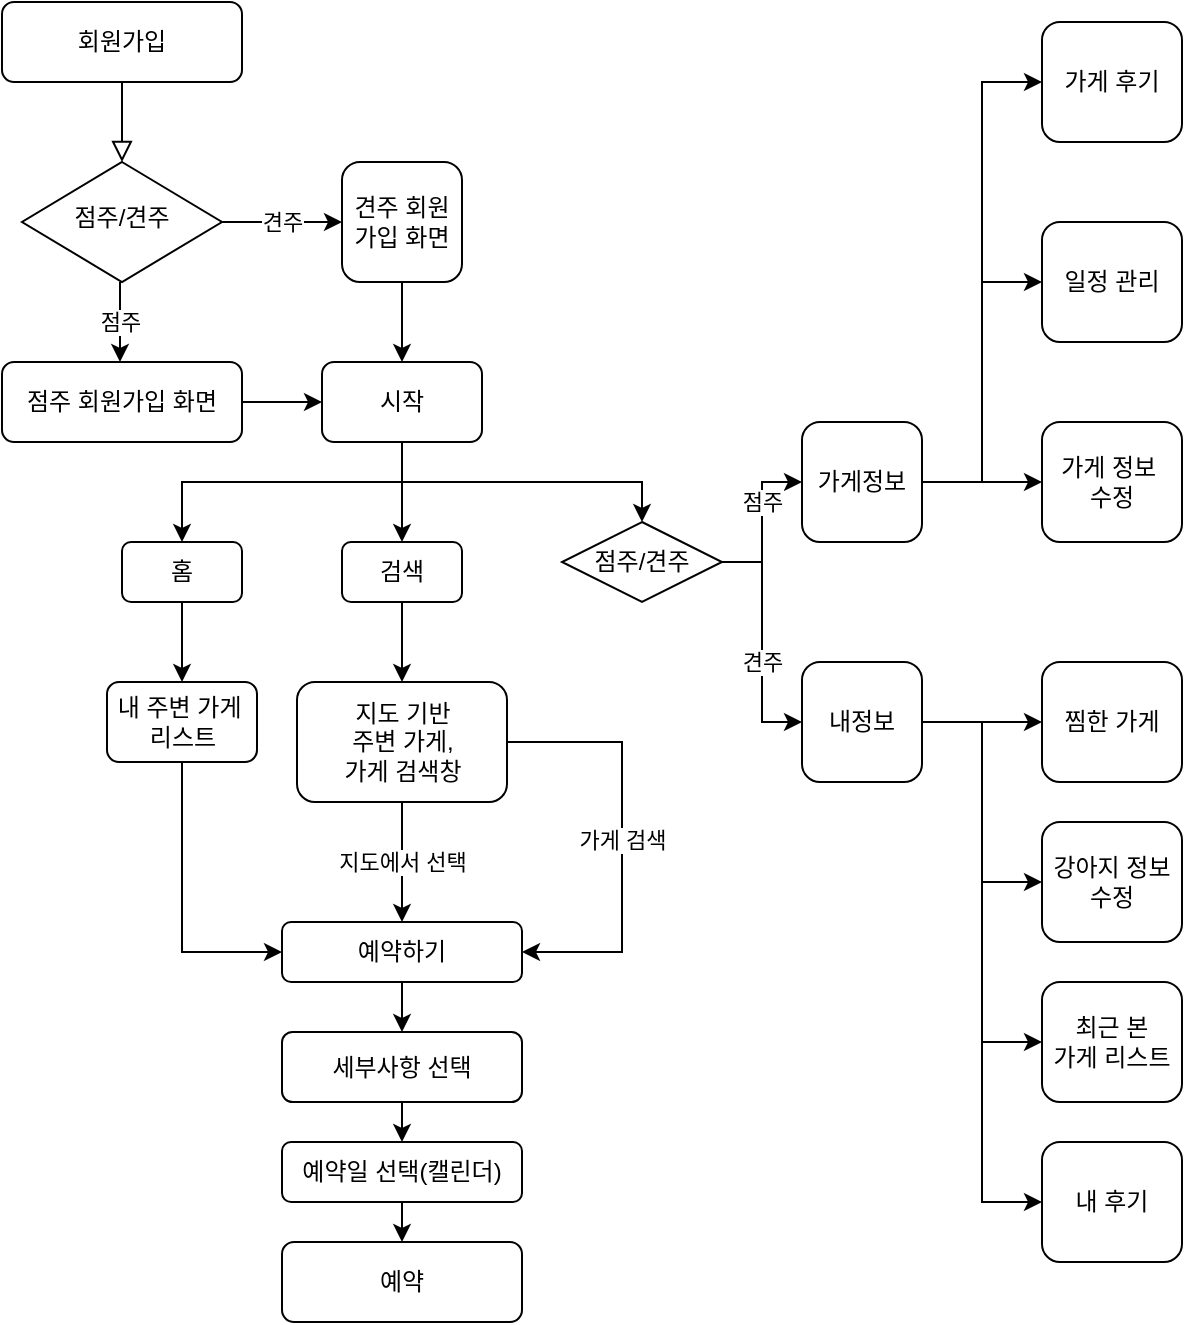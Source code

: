 <mxfile version="20.1.1" type="github">
  <diagram id="C5RBs43oDa-KdzZeNtuy" name="Page-1">
    <mxGraphModel dx="1422" dy="754" grid="1" gridSize="10" guides="1" tooltips="1" connect="1" arrows="1" fold="1" page="1" pageScale="1" pageWidth="827" pageHeight="1169" math="0" shadow="0">
      <root>
        <mxCell id="WIyWlLk6GJQsqaUBKTNV-0" />
        <mxCell id="WIyWlLk6GJQsqaUBKTNV-1" parent="WIyWlLk6GJQsqaUBKTNV-0" />
        <mxCell id="WIyWlLk6GJQsqaUBKTNV-2" value="" style="rounded=0;html=1;jettySize=auto;orthogonalLoop=1;fontSize=11;endArrow=block;endFill=0;endSize=8;strokeWidth=1;shadow=0;labelBackgroundColor=none;edgeStyle=orthogonalEdgeStyle;" parent="WIyWlLk6GJQsqaUBKTNV-1" source="WIyWlLk6GJQsqaUBKTNV-3" target="WIyWlLk6GJQsqaUBKTNV-6" edge="1">
          <mxGeometry relative="1" as="geometry" />
        </mxCell>
        <mxCell id="WIyWlLk6GJQsqaUBKTNV-3" value="회원가입" style="rounded=1;whiteSpace=wrap;html=1;fontSize=12;glass=0;strokeWidth=1;shadow=0;" parent="WIyWlLk6GJQsqaUBKTNV-1" vertex="1">
          <mxGeometry x="40" y="40" width="120" height="40" as="geometry" />
        </mxCell>
        <mxCell id="WIyWlLk6GJQsqaUBKTNV-6" value="점주/견주" style="rhombus;whiteSpace=wrap;html=1;shadow=0;fontFamily=Helvetica;fontSize=12;align=center;strokeWidth=1;spacing=6;spacingTop=-4;" parent="WIyWlLk6GJQsqaUBKTNV-1" vertex="1">
          <mxGeometry x="50" y="120" width="100" height="60" as="geometry" />
        </mxCell>
        <mxCell id="x1hdNiSzUFcVpO14SwNH-13" style="edgeStyle=orthogonalEdgeStyle;rounded=0;orthogonalLoop=1;jettySize=auto;html=1;exitX=0.5;exitY=1;exitDx=0;exitDy=0;" edge="1" parent="WIyWlLk6GJQsqaUBKTNV-1" source="WIyWlLk6GJQsqaUBKTNV-7" target="x1hdNiSzUFcVpO14SwNH-14">
          <mxGeometry relative="1" as="geometry">
            <mxPoint x="240" y="220" as="targetPoint" />
          </mxGeometry>
        </mxCell>
        <mxCell id="WIyWlLk6GJQsqaUBKTNV-7" value="견주 회원가입 화면" style="rounded=1;whiteSpace=wrap;html=1;fontSize=12;glass=0;strokeWidth=1;shadow=0;" parent="WIyWlLk6GJQsqaUBKTNV-1" vertex="1">
          <mxGeometry x="210" y="120" width="60" height="60" as="geometry" />
        </mxCell>
        <mxCell id="x1hdNiSzUFcVpO14SwNH-15" value="" style="edgeStyle=orthogonalEdgeStyle;rounded=0;orthogonalLoop=1;jettySize=auto;html=1;" edge="1" parent="WIyWlLk6GJQsqaUBKTNV-1" source="x1hdNiSzUFcVpO14SwNH-3" target="x1hdNiSzUFcVpO14SwNH-14">
          <mxGeometry relative="1" as="geometry" />
        </mxCell>
        <mxCell id="x1hdNiSzUFcVpO14SwNH-3" value="점주 회원가입 화면" style="rounded=1;whiteSpace=wrap;html=1;" vertex="1" parent="WIyWlLk6GJQsqaUBKTNV-1">
          <mxGeometry x="40" y="220" width="120" height="40" as="geometry" />
        </mxCell>
        <mxCell id="x1hdNiSzUFcVpO14SwNH-24" value="" style="edgeStyle=orthogonalEdgeStyle;rounded=0;orthogonalLoop=1;jettySize=auto;html=1;" edge="1" parent="WIyWlLk6GJQsqaUBKTNV-1" source="x1hdNiSzUFcVpO14SwNH-14" target="x1hdNiSzUFcVpO14SwNH-21">
          <mxGeometry relative="1" as="geometry" />
        </mxCell>
        <mxCell id="x1hdNiSzUFcVpO14SwNH-14" value="시작" style="rounded=1;whiteSpace=wrap;html=1;" vertex="1" parent="WIyWlLk6GJQsqaUBKTNV-1">
          <mxGeometry x="200" y="220" width="80" height="40" as="geometry" />
        </mxCell>
        <mxCell id="x1hdNiSzUFcVpO14SwNH-47" value="" style="edgeStyle=orthogonalEdgeStyle;rounded=0;orthogonalLoop=1;jettySize=auto;html=1;" edge="1" parent="WIyWlLk6GJQsqaUBKTNV-1" source="x1hdNiSzUFcVpO14SwNH-20" target="x1hdNiSzUFcVpO14SwNH-46">
          <mxGeometry relative="1" as="geometry" />
        </mxCell>
        <mxCell id="x1hdNiSzUFcVpO14SwNH-20" value="홈" style="rounded=1;whiteSpace=wrap;html=1;" vertex="1" parent="WIyWlLk6GJQsqaUBKTNV-1">
          <mxGeometry x="100" y="310" width="60" height="30" as="geometry" />
        </mxCell>
        <mxCell id="x1hdNiSzUFcVpO14SwNH-49" value="" style="edgeStyle=orthogonalEdgeStyle;rounded=0;orthogonalLoop=1;jettySize=auto;html=1;" edge="1" parent="WIyWlLk6GJQsqaUBKTNV-1" source="x1hdNiSzUFcVpO14SwNH-21" target="x1hdNiSzUFcVpO14SwNH-48">
          <mxGeometry relative="1" as="geometry" />
        </mxCell>
        <mxCell id="x1hdNiSzUFcVpO14SwNH-21" value="검색" style="rounded=1;whiteSpace=wrap;html=1;" vertex="1" parent="WIyWlLk6GJQsqaUBKTNV-1">
          <mxGeometry x="210" y="310" width="60" height="30" as="geometry" />
        </mxCell>
        <mxCell id="x1hdNiSzUFcVpO14SwNH-28" value="" style="endArrow=classic;html=1;rounded=0;entryX=0.5;entryY=0;entryDx=0;entryDy=0;" edge="1" parent="WIyWlLk6GJQsqaUBKTNV-1" target="x1hdNiSzUFcVpO14SwNH-20">
          <mxGeometry width="50" height="50" relative="1" as="geometry">
            <mxPoint x="240" y="280" as="sourcePoint" />
            <mxPoint x="440" y="320" as="targetPoint" />
            <Array as="points">
              <mxPoint x="130" y="280" />
            </Array>
          </mxGeometry>
        </mxCell>
        <mxCell id="x1hdNiSzUFcVpO14SwNH-29" value="점주/견주" style="rhombus;whiteSpace=wrap;html=1;" vertex="1" parent="WIyWlLk6GJQsqaUBKTNV-1">
          <mxGeometry x="320" y="300" width="80" height="40" as="geometry" />
        </mxCell>
        <mxCell id="x1hdNiSzUFcVpO14SwNH-30" value="" style="endArrow=classic;html=1;rounded=0;entryX=0.5;entryY=0;entryDx=0;entryDy=0;exitX=0.5;exitY=1;exitDx=0;exitDy=0;" edge="1" parent="WIyWlLk6GJQsqaUBKTNV-1">
          <mxGeometry relative="1" as="geometry">
            <mxPoint x="99" y="180" as="sourcePoint" />
            <mxPoint x="99" y="220" as="targetPoint" />
          </mxGeometry>
        </mxCell>
        <mxCell id="x1hdNiSzUFcVpO14SwNH-31" value="점주" style="edgeLabel;resizable=0;html=1;align=center;verticalAlign=middle;" connectable="0" vertex="1" parent="x1hdNiSzUFcVpO14SwNH-30">
          <mxGeometry relative="1" as="geometry" />
        </mxCell>
        <mxCell id="x1hdNiSzUFcVpO14SwNH-32" value="" style="endArrow=classic;html=1;rounded=0;entryX=0;entryY=0.5;entryDx=0;entryDy=0;exitX=1;exitY=0.5;exitDx=0;exitDy=0;" edge="1" parent="WIyWlLk6GJQsqaUBKTNV-1" source="WIyWlLk6GJQsqaUBKTNV-6" target="WIyWlLk6GJQsqaUBKTNV-7">
          <mxGeometry relative="1" as="geometry">
            <mxPoint x="360" y="340" as="sourcePoint" />
            <mxPoint x="460" y="340" as="targetPoint" />
          </mxGeometry>
        </mxCell>
        <mxCell id="x1hdNiSzUFcVpO14SwNH-33" value="견주" style="edgeLabel;resizable=0;html=1;align=center;verticalAlign=middle;" connectable="0" vertex="1" parent="x1hdNiSzUFcVpO14SwNH-32">
          <mxGeometry relative="1" as="geometry" />
        </mxCell>
        <mxCell id="x1hdNiSzUFcVpO14SwNH-34" value="" style="endArrow=classic;html=1;rounded=0;entryX=0.5;entryY=0;entryDx=0;entryDy=0;" edge="1" parent="WIyWlLk6GJQsqaUBKTNV-1" target="x1hdNiSzUFcVpO14SwNH-29">
          <mxGeometry width="50" height="50" relative="1" as="geometry">
            <mxPoint x="240" y="280" as="sourcePoint" />
            <mxPoint x="440" y="320" as="targetPoint" />
            <Array as="points">
              <mxPoint x="360" y="280" />
            </Array>
          </mxGeometry>
        </mxCell>
        <mxCell id="x1hdNiSzUFcVpO14SwNH-36" value="" style="endArrow=none;html=1;rounded=0;exitX=1;exitY=0.5;exitDx=0;exitDy=0;" edge="1" parent="WIyWlLk6GJQsqaUBKTNV-1" source="x1hdNiSzUFcVpO14SwNH-29">
          <mxGeometry width="50" height="50" relative="1" as="geometry">
            <mxPoint x="390" y="370" as="sourcePoint" />
            <mxPoint x="420" y="320" as="targetPoint" />
          </mxGeometry>
        </mxCell>
        <mxCell id="x1hdNiSzUFcVpO14SwNH-63" value="" style="edgeStyle=orthogonalEdgeStyle;rounded=0;orthogonalLoop=1;jettySize=auto;html=1;" edge="1" parent="WIyWlLk6GJQsqaUBKTNV-1" source="x1hdNiSzUFcVpO14SwNH-39" target="x1hdNiSzUFcVpO14SwNH-62">
          <mxGeometry relative="1" as="geometry" />
        </mxCell>
        <mxCell id="x1hdNiSzUFcVpO14SwNH-39" value="가게정보" style="rounded=1;whiteSpace=wrap;html=1;" vertex="1" parent="WIyWlLk6GJQsqaUBKTNV-1">
          <mxGeometry x="440" y="250" width="60" height="60" as="geometry" />
        </mxCell>
        <mxCell id="x1hdNiSzUFcVpO14SwNH-72" value="" style="edgeStyle=orthogonalEdgeStyle;rounded=0;orthogonalLoop=1;jettySize=auto;html=1;" edge="1" parent="WIyWlLk6GJQsqaUBKTNV-1" source="x1hdNiSzUFcVpO14SwNH-41" target="x1hdNiSzUFcVpO14SwNH-67">
          <mxGeometry relative="1" as="geometry" />
        </mxCell>
        <mxCell id="x1hdNiSzUFcVpO14SwNH-41" value="내정보" style="rounded=1;whiteSpace=wrap;html=1;" vertex="1" parent="WIyWlLk6GJQsqaUBKTNV-1">
          <mxGeometry x="440" y="370" width="60" height="60" as="geometry" />
        </mxCell>
        <mxCell id="x1hdNiSzUFcVpO14SwNH-42" value="" style="endArrow=classic;html=1;rounded=0;entryX=0;entryY=0.5;entryDx=0;entryDy=0;" edge="1" parent="WIyWlLk6GJQsqaUBKTNV-1" target="x1hdNiSzUFcVpO14SwNH-39">
          <mxGeometry relative="1" as="geometry">
            <mxPoint x="420" y="320" as="sourcePoint" />
            <mxPoint x="460" y="340" as="targetPoint" />
            <Array as="points">
              <mxPoint x="420" y="280" />
            </Array>
          </mxGeometry>
        </mxCell>
        <mxCell id="x1hdNiSzUFcVpO14SwNH-43" value="점주" style="edgeLabel;resizable=0;html=1;align=center;verticalAlign=middle;" connectable="0" vertex="1" parent="x1hdNiSzUFcVpO14SwNH-42">
          <mxGeometry relative="1" as="geometry" />
        </mxCell>
        <mxCell id="x1hdNiSzUFcVpO14SwNH-44" value="" style="endArrow=classic;html=1;rounded=0;entryX=0;entryY=0.5;entryDx=0;entryDy=0;" edge="1" parent="WIyWlLk6GJQsqaUBKTNV-1" target="x1hdNiSzUFcVpO14SwNH-41">
          <mxGeometry relative="1" as="geometry">
            <mxPoint x="420" y="320" as="sourcePoint" />
            <mxPoint x="460" y="340" as="targetPoint" />
            <Array as="points">
              <mxPoint x="420" y="400" />
            </Array>
          </mxGeometry>
        </mxCell>
        <mxCell id="x1hdNiSzUFcVpO14SwNH-45" value="견주" style="edgeLabel;resizable=0;html=1;align=center;verticalAlign=middle;" connectable="0" vertex="1" parent="x1hdNiSzUFcVpO14SwNH-44">
          <mxGeometry relative="1" as="geometry" />
        </mxCell>
        <mxCell id="x1hdNiSzUFcVpO14SwNH-55" style="edgeStyle=orthogonalEdgeStyle;rounded=0;orthogonalLoop=1;jettySize=auto;html=1;exitX=0.5;exitY=1;exitDx=0;exitDy=0;entryX=0;entryY=0.5;entryDx=0;entryDy=0;" edge="1" parent="WIyWlLk6GJQsqaUBKTNV-1" source="x1hdNiSzUFcVpO14SwNH-46" target="x1hdNiSzUFcVpO14SwNH-54">
          <mxGeometry relative="1" as="geometry" />
        </mxCell>
        <mxCell id="x1hdNiSzUFcVpO14SwNH-46" value="내 주변 가게&amp;nbsp;&lt;br&gt;리스트" style="rounded=1;whiteSpace=wrap;html=1;" vertex="1" parent="WIyWlLk6GJQsqaUBKTNV-1">
          <mxGeometry x="92.5" y="380" width="75" height="40" as="geometry" />
        </mxCell>
        <mxCell id="x1hdNiSzUFcVpO14SwNH-48" value="지도 기반&lt;br&gt;주변 가게,&lt;br&gt;가게 검색창" style="rounded=1;whiteSpace=wrap;html=1;" vertex="1" parent="WIyWlLk6GJQsqaUBKTNV-1">
          <mxGeometry x="187.5" y="380" width="105" height="60" as="geometry" />
        </mxCell>
        <mxCell id="x1hdNiSzUFcVpO14SwNH-50" value="" style="endArrow=classic;html=1;rounded=0;exitX=0.5;exitY=1;exitDx=0;exitDy=0;" edge="1" parent="WIyWlLk6GJQsqaUBKTNV-1" source="x1hdNiSzUFcVpO14SwNH-48">
          <mxGeometry relative="1" as="geometry">
            <mxPoint x="360" y="320" as="sourcePoint" />
            <mxPoint x="240" y="500" as="targetPoint" />
          </mxGeometry>
        </mxCell>
        <mxCell id="x1hdNiSzUFcVpO14SwNH-51" value="지도에서 선택" style="edgeLabel;resizable=0;html=1;align=center;verticalAlign=middle;" connectable="0" vertex="1" parent="x1hdNiSzUFcVpO14SwNH-50">
          <mxGeometry relative="1" as="geometry" />
        </mxCell>
        <mxCell id="x1hdNiSzUFcVpO14SwNH-52" value="" style="endArrow=classic;html=1;rounded=0;exitX=1;exitY=0.5;exitDx=0;exitDy=0;entryX=1;entryY=0.5;entryDx=0;entryDy=0;" edge="1" parent="WIyWlLk6GJQsqaUBKTNV-1" source="x1hdNiSzUFcVpO14SwNH-48" target="x1hdNiSzUFcVpO14SwNH-54">
          <mxGeometry relative="1" as="geometry">
            <mxPoint x="360" y="320" as="sourcePoint" />
            <mxPoint x="350" y="500" as="targetPoint" />
            <Array as="points">
              <mxPoint x="350" y="410" />
              <mxPoint x="350" y="515" />
            </Array>
          </mxGeometry>
        </mxCell>
        <mxCell id="x1hdNiSzUFcVpO14SwNH-53" value="가게 검색" style="edgeLabel;resizable=0;html=1;align=center;verticalAlign=middle;" connectable="0" vertex="1" parent="x1hdNiSzUFcVpO14SwNH-52">
          <mxGeometry relative="1" as="geometry" />
        </mxCell>
        <mxCell id="x1hdNiSzUFcVpO14SwNH-54" value="예약하기" style="rounded=1;whiteSpace=wrap;html=1;" vertex="1" parent="WIyWlLk6GJQsqaUBKTNV-1">
          <mxGeometry x="180" y="500" width="120" height="30" as="geometry" />
        </mxCell>
        <mxCell id="x1hdNiSzUFcVpO14SwNH-56" value="세부사항 선택" style="rounded=1;whiteSpace=wrap;html=1;" vertex="1" parent="WIyWlLk6GJQsqaUBKTNV-1">
          <mxGeometry x="180" y="555" width="120" height="35" as="geometry" />
        </mxCell>
        <mxCell id="x1hdNiSzUFcVpO14SwNH-57" value="" style="endArrow=classic;html=1;rounded=0;exitX=0.5;exitY=1;exitDx=0;exitDy=0;entryX=0.5;entryY=0;entryDx=0;entryDy=0;" edge="1" parent="WIyWlLk6GJQsqaUBKTNV-1" source="x1hdNiSzUFcVpO14SwNH-54" target="x1hdNiSzUFcVpO14SwNH-56">
          <mxGeometry width="50" height="50" relative="1" as="geometry">
            <mxPoint x="390" y="350" as="sourcePoint" />
            <mxPoint x="440" y="300" as="targetPoint" />
          </mxGeometry>
        </mxCell>
        <mxCell id="x1hdNiSzUFcVpO14SwNH-58" value="예약일 선택(캘린더)" style="rounded=1;whiteSpace=wrap;html=1;" vertex="1" parent="WIyWlLk6GJQsqaUBKTNV-1">
          <mxGeometry x="180" y="610" width="120" height="30" as="geometry" />
        </mxCell>
        <mxCell id="x1hdNiSzUFcVpO14SwNH-59" value="" style="endArrow=classic;html=1;rounded=0;exitX=0.5;exitY=1;exitDx=0;exitDy=0;entryX=0.5;entryY=0;entryDx=0;entryDy=0;" edge="1" parent="WIyWlLk6GJQsqaUBKTNV-1" source="x1hdNiSzUFcVpO14SwNH-56" target="x1hdNiSzUFcVpO14SwNH-58">
          <mxGeometry width="50" height="50" relative="1" as="geometry">
            <mxPoint x="390" y="350" as="sourcePoint" />
            <mxPoint x="440" y="300" as="targetPoint" />
          </mxGeometry>
        </mxCell>
        <mxCell id="x1hdNiSzUFcVpO14SwNH-60" value="예약" style="rounded=1;whiteSpace=wrap;html=1;" vertex="1" parent="WIyWlLk6GJQsqaUBKTNV-1">
          <mxGeometry x="180" y="660" width="120" height="40" as="geometry" />
        </mxCell>
        <mxCell id="x1hdNiSzUFcVpO14SwNH-61" value="" style="endArrow=classic;html=1;rounded=0;exitX=0.5;exitY=1;exitDx=0;exitDy=0;entryX=0.5;entryY=0;entryDx=0;entryDy=0;" edge="1" parent="WIyWlLk6GJQsqaUBKTNV-1" source="x1hdNiSzUFcVpO14SwNH-58" target="x1hdNiSzUFcVpO14SwNH-60">
          <mxGeometry width="50" height="50" relative="1" as="geometry">
            <mxPoint x="390" y="450" as="sourcePoint" />
            <mxPoint x="440" y="400" as="targetPoint" />
          </mxGeometry>
        </mxCell>
        <mxCell id="x1hdNiSzUFcVpO14SwNH-62" value="가게 정보&amp;nbsp;&lt;br&gt;수정" style="rounded=1;whiteSpace=wrap;html=1;" vertex="1" parent="WIyWlLk6GJQsqaUBKTNV-1">
          <mxGeometry x="560" y="250" width="70" height="60" as="geometry" />
        </mxCell>
        <mxCell id="x1hdNiSzUFcVpO14SwNH-65" value="일정 관리" style="rounded=1;whiteSpace=wrap;html=1;" vertex="1" parent="WIyWlLk6GJQsqaUBKTNV-1">
          <mxGeometry x="560" y="150" width="70" height="60" as="geometry" />
        </mxCell>
        <mxCell id="x1hdNiSzUFcVpO14SwNH-66" value="" style="endArrow=classic;html=1;rounded=0;entryX=0;entryY=0.5;entryDx=0;entryDy=0;" edge="1" parent="WIyWlLk6GJQsqaUBKTNV-1" target="x1hdNiSzUFcVpO14SwNH-65">
          <mxGeometry width="50" height="50" relative="1" as="geometry">
            <mxPoint x="530" y="280" as="sourcePoint" />
            <mxPoint x="440" y="400" as="targetPoint" />
            <Array as="points">
              <mxPoint x="530" y="180" />
            </Array>
          </mxGeometry>
        </mxCell>
        <mxCell id="x1hdNiSzUFcVpO14SwNH-67" value="찜한 가게" style="rounded=1;whiteSpace=wrap;html=1;" vertex="1" parent="WIyWlLk6GJQsqaUBKTNV-1">
          <mxGeometry x="560" y="370" width="70" height="60" as="geometry" />
        </mxCell>
        <mxCell id="x1hdNiSzUFcVpO14SwNH-69" value="강아지 정보&lt;br&gt;수정" style="rounded=1;whiteSpace=wrap;html=1;" vertex="1" parent="WIyWlLk6GJQsqaUBKTNV-1">
          <mxGeometry x="560" y="450" width="70" height="60" as="geometry" />
        </mxCell>
        <mxCell id="x1hdNiSzUFcVpO14SwNH-70" value="최근 본&lt;br&gt;가게 리스트" style="rounded=1;whiteSpace=wrap;html=1;" vertex="1" parent="WIyWlLk6GJQsqaUBKTNV-1">
          <mxGeometry x="560" y="530" width="70" height="60" as="geometry" />
        </mxCell>
        <mxCell id="x1hdNiSzUFcVpO14SwNH-71" value="가게 후기" style="rounded=1;whiteSpace=wrap;html=1;" vertex="1" parent="WIyWlLk6GJQsqaUBKTNV-1">
          <mxGeometry x="560" y="50" width="70" height="60" as="geometry" />
        </mxCell>
        <mxCell id="x1hdNiSzUFcVpO14SwNH-73" value="" style="endArrow=classic;html=1;rounded=0;entryX=0;entryY=0.5;entryDx=0;entryDy=0;" edge="1" parent="WIyWlLk6GJQsqaUBKTNV-1" target="x1hdNiSzUFcVpO14SwNH-69">
          <mxGeometry width="50" height="50" relative="1" as="geometry">
            <mxPoint x="530" y="400" as="sourcePoint" />
            <mxPoint x="440" y="200" as="targetPoint" />
            <Array as="points">
              <mxPoint x="530" y="480" />
            </Array>
          </mxGeometry>
        </mxCell>
        <mxCell id="x1hdNiSzUFcVpO14SwNH-74" value="" style="endArrow=classic;html=1;rounded=0;entryX=0;entryY=0.5;entryDx=0;entryDy=0;" edge="1" parent="WIyWlLk6GJQsqaUBKTNV-1" target="x1hdNiSzUFcVpO14SwNH-70">
          <mxGeometry width="50" height="50" relative="1" as="geometry">
            <mxPoint x="530" y="480" as="sourcePoint" />
            <mxPoint x="440" y="200" as="targetPoint" />
            <Array as="points">
              <mxPoint x="530" y="560" />
            </Array>
          </mxGeometry>
        </mxCell>
        <mxCell id="x1hdNiSzUFcVpO14SwNH-75" value="" style="endArrow=classic;html=1;rounded=0;entryX=0;entryY=0.5;entryDx=0;entryDy=0;" edge="1" parent="WIyWlLk6GJQsqaUBKTNV-1" target="x1hdNiSzUFcVpO14SwNH-71">
          <mxGeometry width="50" height="50" relative="1" as="geometry">
            <mxPoint x="530" y="180" as="sourcePoint" />
            <mxPoint x="440" y="200" as="targetPoint" />
            <Array as="points">
              <mxPoint x="530" y="80" />
            </Array>
          </mxGeometry>
        </mxCell>
        <mxCell id="x1hdNiSzUFcVpO14SwNH-76" value="내 후기" style="rounded=1;whiteSpace=wrap;html=1;" vertex="1" parent="WIyWlLk6GJQsqaUBKTNV-1">
          <mxGeometry x="560" y="610" width="70" height="60" as="geometry" />
        </mxCell>
        <mxCell id="x1hdNiSzUFcVpO14SwNH-77" value="" style="endArrow=classic;html=1;rounded=0;entryX=0;entryY=0.5;entryDx=0;entryDy=0;" edge="1" parent="WIyWlLk6GJQsqaUBKTNV-1" target="x1hdNiSzUFcVpO14SwNH-76">
          <mxGeometry width="50" height="50" relative="1" as="geometry">
            <mxPoint x="530" y="560" as="sourcePoint" />
            <mxPoint x="440" y="320" as="targetPoint" />
            <Array as="points">
              <mxPoint x="530" y="640" />
            </Array>
          </mxGeometry>
        </mxCell>
      </root>
    </mxGraphModel>
  </diagram>
</mxfile>
